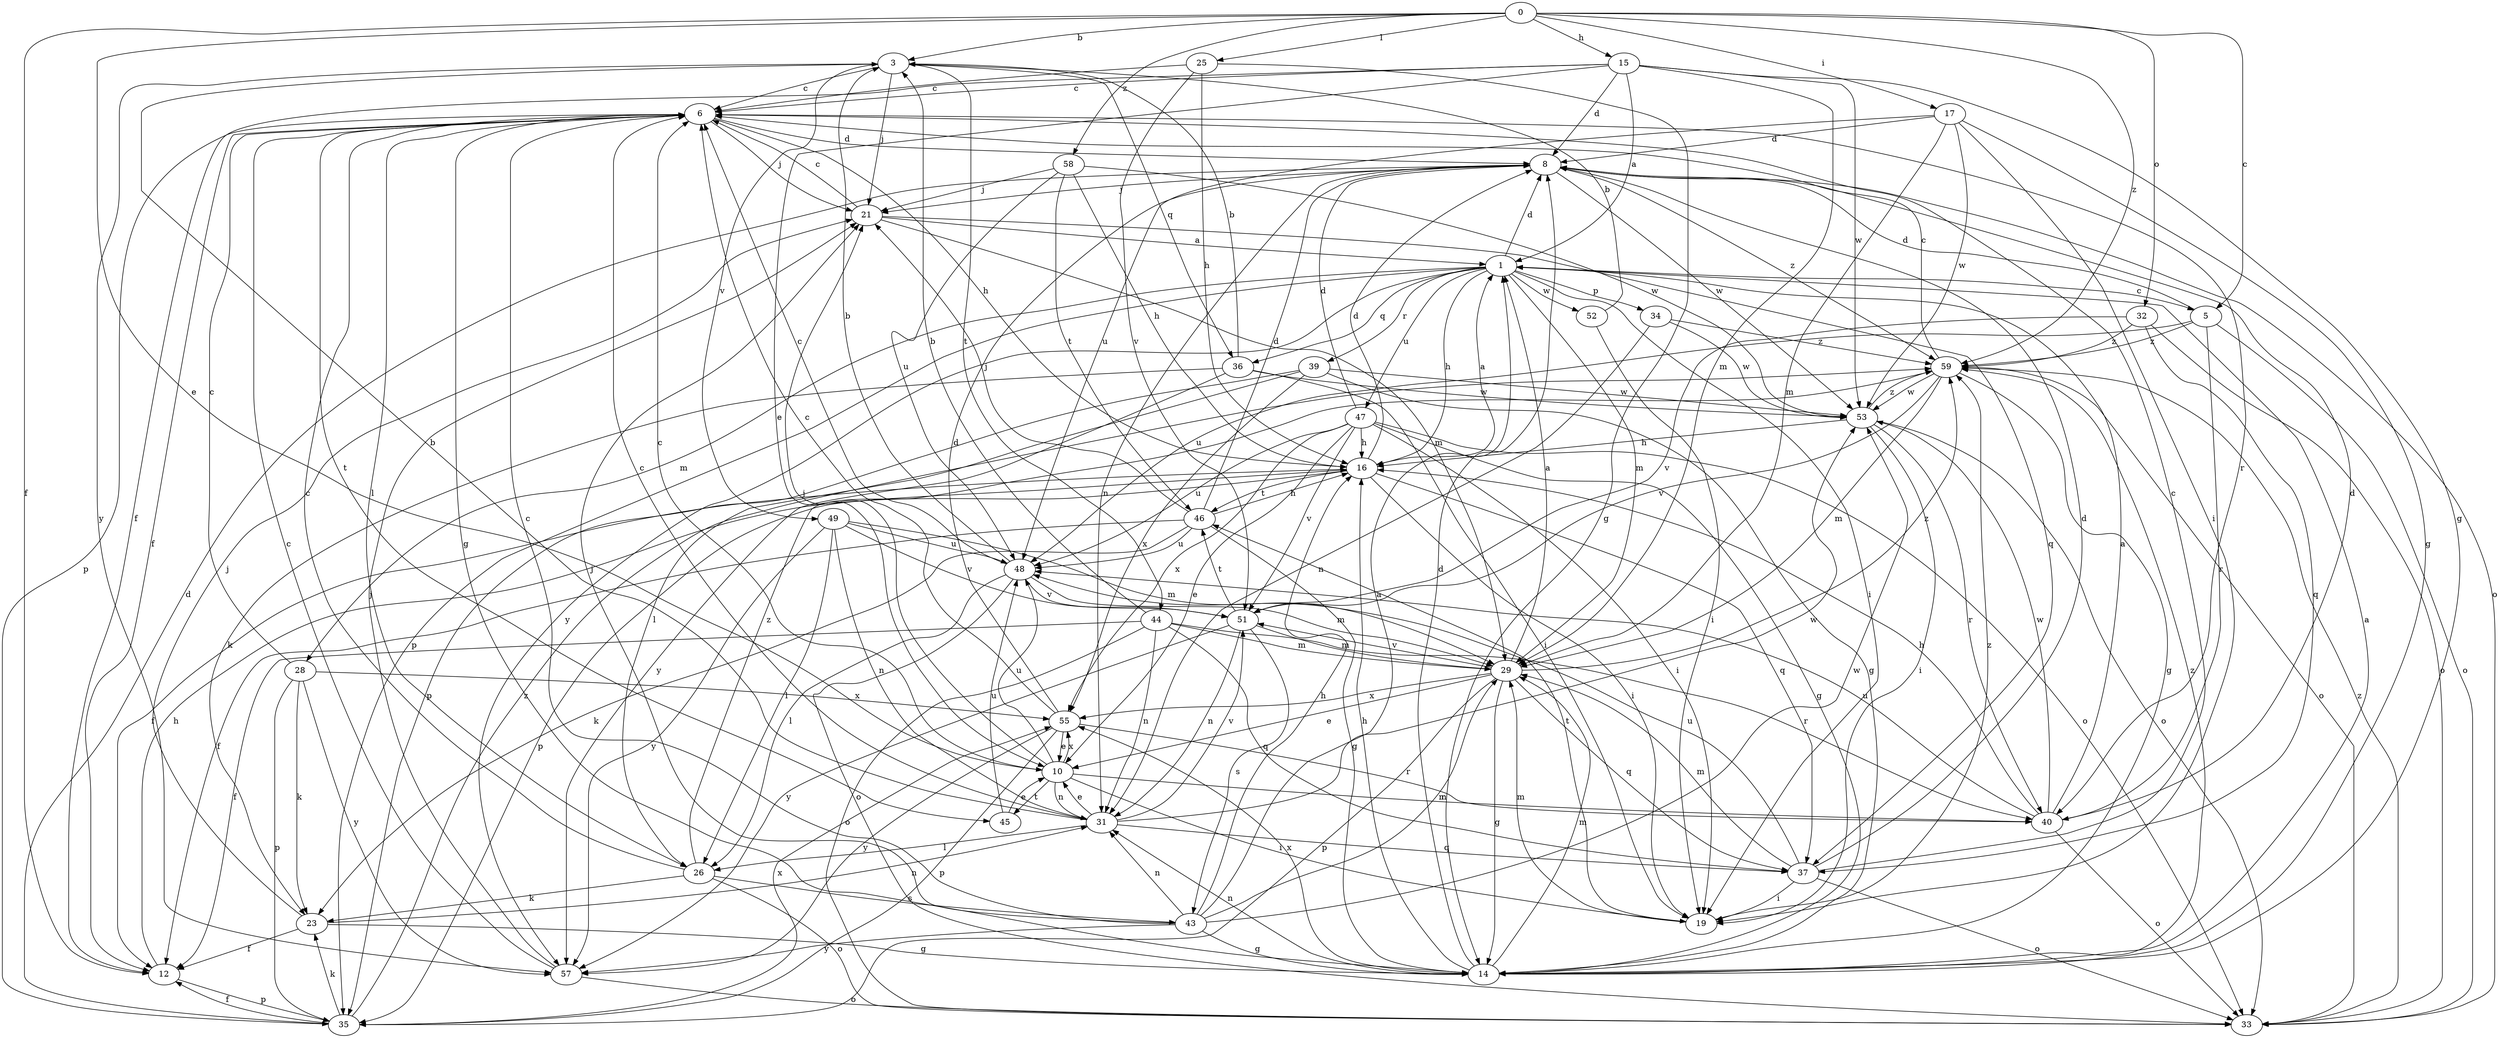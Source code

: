 strict digraph  {
0;
1;
3;
5;
6;
8;
10;
12;
14;
15;
16;
17;
19;
21;
23;
25;
26;
28;
29;
31;
32;
33;
34;
35;
36;
37;
39;
40;
43;
44;
45;
46;
47;
48;
49;
51;
52;
53;
55;
57;
58;
59;
0 -> 3  [label=b];
0 -> 5  [label=c];
0 -> 10  [label=e];
0 -> 12  [label=f];
0 -> 15  [label=h];
0 -> 17  [label=i];
0 -> 25  [label=l];
0 -> 32  [label=o];
0 -> 58  [label=z];
0 -> 59  [label=z];
1 -> 5  [label=c];
1 -> 8  [label=d];
1 -> 16  [label=h];
1 -> 19  [label=i];
1 -> 28  [label=m];
1 -> 29  [label=m];
1 -> 34  [label=p];
1 -> 35  [label=p];
1 -> 36  [label=q];
1 -> 39  [label=r];
1 -> 47  [label=u];
1 -> 52  [label=w];
1 -> 57  [label=y];
3 -> 6  [label=c];
3 -> 21  [label=j];
3 -> 36  [label=q];
3 -> 44  [label=t];
3 -> 49  [label=v];
3 -> 57  [label=y];
5 -> 8  [label=d];
5 -> 33  [label=o];
5 -> 40  [label=r];
5 -> 48  [label=u];
5 -> 59  [label=z];
6 -> 8  [label=d];
6 -> 12  [label=f];
6 -> 14  [label=g];
6 -> 16  [label=h];
6 -> 21  [label=j];
6 -> 26  [label=l];
6 -> 35  [label=p];
6 -> 40  [label=r];
6 -> 45  [label=t];
8 -> 21  [label=j];
8 -> 31  [label=n];
8 -> 33  [label=o];
8 -> 53  [label=w];
8 -> 59  [label=z];
10 -> 6  [label=c];
10 -> 19  [label=i];
10 -> 21  [label=j];
10 -> 31  [label=n];
10 -> 40  [label=r];
10 -> 45  [label=t];
10 -> 48  [label=u];
10 -> 55  [label=x];
12 -> 16  [label=h];
12 -> 35  [label=p];
14 -> 1  [label=a];
14 -> 8  [label=d];
14 -> 16  [label=h];
14 -> 29  [label=m];
14 -> 31  [label=n];
14 -> 55  [label=x];
14 -> 59  [label=z];
15 -> 1  [label=a];
15 -> 6  [label=c];
15 -> 8  [label=d];
15 -> 10  [label=e];
15 -> 12  [label=f];
15 -> 14  [label=g];
15 -> 29  [label=m];
15 -> 53  [label=w];
16 -> 1  [label=a];
16 -> 8  [label=d];
16 -> 12  [label=f];
16 -> 19  [label=i];
16 -> 35  [label=p];
16 -> 37  [label=q];
16 -> 46  [label=t];
17 -> 8  [label=d];
17 -> 14  [label=g];
17 -> 19  [label=i];
17 -> 29  [label=m];
17 -> 48  [label=u];
17 -> 53  [label=w];
19 -> 29  [label=m];
19 -> 46  [label=t];
19 -> 59  [label=z];
21 -> 1  [label=a];
21 -> 6  [label=c];
21 -> 29  [label=m];
21 -> 37  [label=q];
23 -> 12  [label=f];
23 -> 14  [label=g];
23 -> 21  [label=j];
23 -> 31  [label=n];
25 -> 6  [label=c];
25 -> 14  [label=g];
25 -> 16  [label=h];
25 -> 51  [label=v];
26 -> 6  [label=c];
26 -> 23  [label=k];
26 -> 33  [label=o];
26 -> 43  [label=s];
26 -> 59  [label=z];
28 -> 6  [label=c];
28 -> 23  [label=k];
28 -> 35  [label=p];
28 -> 55  [label=x];
28 -> 57  [label=y];
29 -> 1  [label=a];
29 -> 10  [label=e];
29 -> 14  [label=g];
29 -> 35  [label=p];
29 -> 37  [label=q];
29 -> 51  [label=v];
29 -> 55  [label=x];
29 -> 59  [label=z];
31 -> 3  [label=b];
31 -> 6  [label=c];
31 -> 10  [label=e];
31 -> 26  [label=l];
31 -> 37  [label=q];
31 -> 51  [label=v];
31 -> 53  [label=w];
32 -> 33  [label=o];
32 -> 37  [label=q];
32 -> 51  [label=v];
32 -> 59  [label=z];
33 -> 59  [label=z];
34 -> 31  [label=n];
34 -> 53  [label=w];
34 -> 59  [label=z];
35 -> 8  [label=d];
35 -> 12  [label=f];
35 -> 23  [label=k];
35 -> 55  [label=x];
35 -> 59  [label=z];
36 -> 3  [label=b];
36 -> 19  [label=i];
36 -> 23  [label=k];
36 -> 53  [label=w];
36 -> 57  [label=y];
37 -> 6  [label=c];
37 -> 8  [label=d];
37 -> 19  [label=i];
37 -> 29  [label=m];
37 -> 33  [label=o];
37 -> 48  [label=u];
39 -> 14  [label=g];
39 -> 26  [label=l];
39 -> 35  [label=p];
39 -> 53  [label=w];
39 -> 55  [label=x];
40 -> 1  [label=a];
40 -> 8  [label=d];
40 -> 16  [label=h];
40 -> 33  [label=o];
40 -> 48  [label=u];
40 -> 53  [label=w];
43 -> 1  [label=a];
43 -> 6  [label=c];
43 -> 14  [label=g];
43 -> 16  [label=h];
43 -> 21  [label=j];
43 -> 29  [label=m];
43 -> 31  [label=n];
43 -> 53  [label=w];
43 -> 57  [label=y];
44 -> 3  [label=b];
44 -> 12  [label=f];
44 -> 29  [label=m];
44 -> 31  [label=n];
44 -> 33  [label=o];
44 -> 37  [label=q];
44 -> 40  [label=r];
45 -> 10  [label=e];
45 -> 48  [label=u];
46 -> 8  [label=d];
46 -> 12  [label=f];
46 -> 14  [label=g];
46 -> 16  [label=h];
46 -> 21  [label=j];
46 -> 23  [label=k];
46 -> 48  [label=u];
47 -> 8  [label=d];
47 -> 10  [label=e];
47 -> 14  [label=g];
47 -> 16  [label=h];
47 -> 19  [label=i];
47 -> 33  [label=o];
47 -> 48  [label=u];
47 -> 51  [label=v];
47 -> 55  [label=x];
48 -> 3  [label=b];
48 -> 6  [label=c];
48 -> 26  [label=l];
48 -> 29  [label=m];
48 -> 33  [label=o];
48 -> 51  [label=v];
49 -> 26  [label=l];
49 -> 29  [label=m];
49 -> 31  [label=n];
49 -> 48  [label=u];
49 -> 51  [label=v];
49 -> 57  [label=y];
51 -> 29  [label=m];
51 -> 31  [label=n];
51 -> 43  [label=s];
51 -> 46  [label=t];
51 -> 57  [label=y];
52 -> 3  [label=b];
52 -> 19  [label=i];
53 -> 16  [label=h];
53 -> 19  [label=i];
53 -> 33  [label=o];
53 -> 40  [label=r];
53 -> 59  [label=z];
55 -> 6  [label=c];
55 -> 8  [label=d];
55 -> 10  [label=e];
55 -> 35  [label=p];
55 -> 40  [label=r];
55 -> 57  [label=y];
57 -> 6  [label=c];
57 -> 21  [label=j];
57 -> 33  [label=o];
58 -> 16  [label=h];
58 -> 21  [label=j];
58 -> 46  [label=t];
58 -> 48  [label=u];
58 -> 53  [label=w];
59 -> 6  [label=c];
59 -> 14  [label=g];
59 -> 29  [label=m];
59 -> 33  [label=o];
59 -> 51  [label=v];
59 -> 53  [label=w];
}
